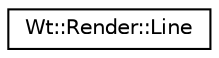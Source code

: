 digraph "Graphical Class Hierarchy"
{
 // LATEX_PDF_SIZE
  edge [fontname="Helvetica",fontsize="10",labelfontname="Helvetica",labelfontsize="10"];
  node [fontname="Helvetica",fontsize="10",shape=record];
  rankdir="LR";
  Node0 [label="Wt::Render::Line",height=0.2,width=0.4,color="black", fillcolor="white", style="filled",URL="$classWt_1_1Render_1_1Line.html",tooltip=" "];
}
